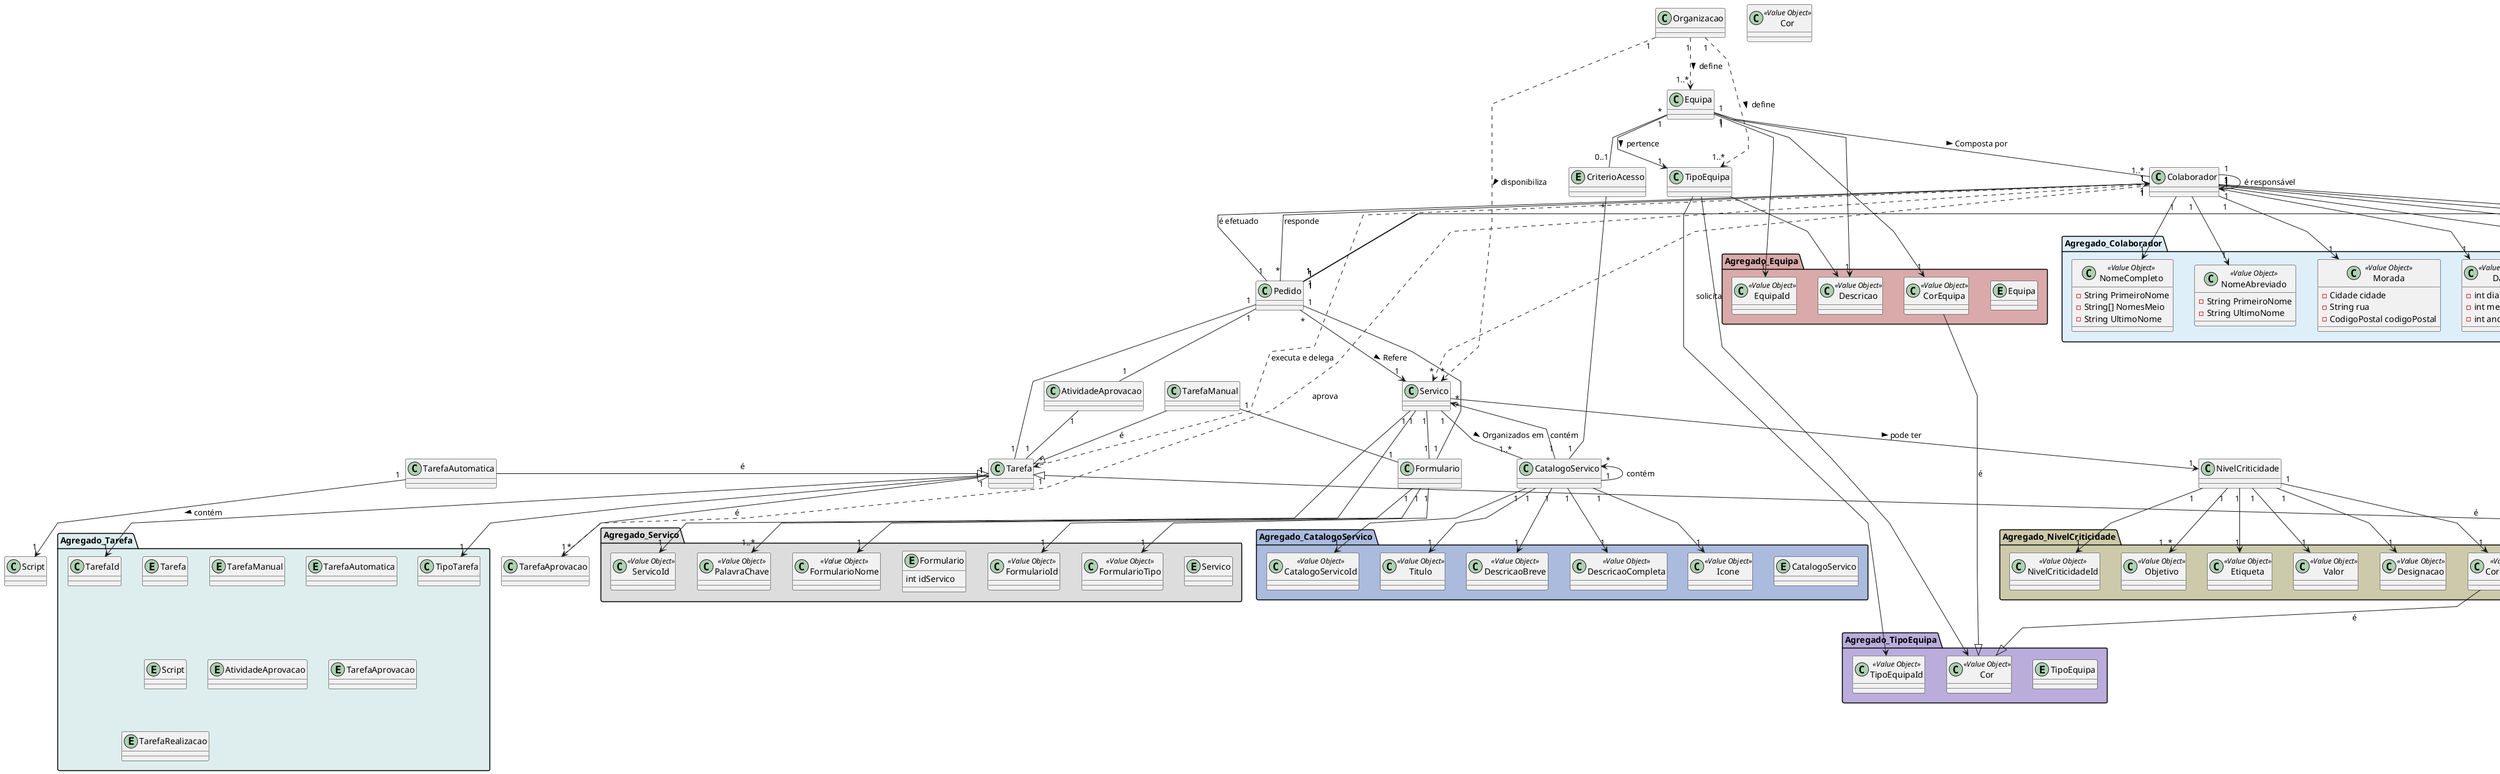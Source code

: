
/* Este modelo de domínio deve respeitar DDD */
@startuml
skinparam linetype polyline
'left to right direction


namespace Agregado_Servico #DDDDDD{
entity Servico{
}
class ServicoId <<Value Object>>{}
class PalavraChave <<Value Object>>{}

.Servico "1" --> "1" ServicoId
.Servico "1" --> "1..*" PalavraChave


entity Formulario{
 int idServico
 }

class FormularioNome <<Value Object>>{}

class FormularioId <<Value Object>>{}

class FormularioTipo <<Value Object>>{}

.Formulario "1" --> "1" FormularioNome
.Formulario "1" --> "1" FormularioId
.Formulario "1" --> "1" FormularioTipo
.Servico "1" -- "1..*" .CatalogoServico : > Organizados em
.Servico "1" -- "1" .Formulario
}

namespace Agregado_Tarefa #DEEEEE{
entity Tarefa{}

entity TarefaManual{}

entity TarefaAutomatica{}

entity Script{}

entity AtividadeAprovacao{}

entity TarefaAprovacao{}

entity TarefaRealizacao{}

.AtividadeAprovacao "1" -- "1" .Tarefa
.TarefaAutomatica "1" --> "1" .Script : contém >

.TarefaAutomatica -|> .Tarefa : é
.TarefaManual --|> .Tarefa : é

.Pedido "1" --- "1" .Tarefa

.Tarefa "1" --> "1" TipoTarefa
.Tarefa "1" -> "1" TarefaId
.Tarefa "1" <|-- "1" .TarefaAprovacao : é
.Tarefa "1" <|-- "1" .TarefaRealizacao : é
}

namespace Agregado_Equipa #DAAAAA{

entity Equipa {
}

class EquipaId <<Value Object>>{}
class CorEquipa <<Value Object>>{}
class Descricao <<Value Object>>{}

.Equipa "1" --> "1"  CorEquipa
.Equipa "1" --> "1" EquipaId
.Equipa "1" --> "1" Descricao
}

namespace Agregado_Pedido #BADDDD{
entity Pedido{}

class Urgencia <<Value Object>>{}
class Estado <<Value Object>>{}
class DataLimiteResolucao <<Value Object>>{}
class FicheiroAnexado <<Value Object>>{}
class PedidoId <<Value Object>>{}
class Prioridade <<Value Object>>{}
class Feedback <<Value Object>>{}

.Pedido "1" -> "1" Urgencia
.Pedido "1" -> "1" Estado
.Pedido "1" -> "1" DataLimiteResolucao
.Pedido "1" -> "0..*" FicheiroAnexado
.Pedido "1" -> "1" PedidoId
.Pedido "1" -> "1" Prioridade
.Pedido "1" -> "1" Feedback

}

namespace Agregado_Colaborador #DEEFFA {
entity Colaborador{
}

class NomeCompleto <<Value Object>>{
 -String PrimeiroNome
 -String[] NomesMeio
 -String UltimoNome
 }

class NomeAbreviado <<Value Object>>{
 -String PrimeiroNome
 -String UltimoNome
}

class Morada <<Value Object>>{
 -Cidade cidade
 -String rua
 -CodigoPostal codigoPostal
}

class Data <<Value Object>>{
 -int dia
 -int mes
 -int ano
}

class NumeroMecanografico <<Value Object>>{}
class Contacto <<Value Object>>{}
Class Funcao <<Value Object>>{}
Class CodigoEquipa <<Value Object>>{}

    .Equipa "1" -- "1..*" .Colaborador : "Composta por >"
    .Colaborador "1" --> "1" NomeCompleto
    .Colaborador "1" --> "1" NomeAbreviado
    .Colaborador "1" --> "1" Morada
    .Colaborador "1" --> "1" Data
    .Colaborador "1" --> "1" NumeroMecanografico
    .Colaborador "1" --> "1" Contacto
    .Colaborador "1" --> "1" Funcao
    .Colaborador "1" --> "1" CodigoEquipa
}

namespace Agregado_CatalogoServico #AABBDD{

entity CatalogoServico{
}

class CatalogoServicoId <<Value Object>>{}
class Titulo <<Value Object>>{}
class DescricaoBreve <<Value Object>>{}
class DescricaoCompleta <<Value Object>>{}
class Icone <<Value Object>>{}

.CatalogoServico "1" --> "1" CatalogoServicoId
.CatalogoServico "1" --> "1" Titulo
.CatalogoServico "1" --> "1" DescricaoBreve
.CatalogoServico "1" --> "1" DescricaoCompleta
.CatalogoServico "1" --> "1" Icone

}


namespace Agregado_TipoEquipa #BAADDC{
entity TipoEquipa{
}
class TipoEquipaId <<Value Object>>{}
class Cor <<Value Object>>{}

.TipoEquipa --> TipoEquipaId
.TipoEquipa --> Cor
.TipoEquipa --> Agregado_Equipa.Descricao
}


namespace Agregado_NivelCriticidade #CCCAAA{
entity NivelCriticidade{}
class NivelCriticidadeId <<Value Object>>{}
class Objetivo <<Value Object>>{}
class Etiqueta <<Value Object>>{}
class Valor <<Value Object>>{}
class Designacao <<Value Object>>{}
class CorCriticidade <<Value Object>>{}

.NivelCriticidade "1" --> "1" NivelCriticidadeId
.NivelCriticidade "1" --> "1..*" Objetivo
.NivelCriticidade "1" --> "1" Etiqueta
.NivelCriticidade "1" --> "1" Valor
.NivelCriticidade "1" --> "1" Designacao
.NivelCriticidade "1" --> "1" CorCriticidade
}

entity CriterioAcesso{}



.Equipa "1" --> "1" .TipoEquipa : pertence >
.Equipa "*" -- "0..1" .CriterioAcesso
.CriterioAcesso "*" -- "1" .CatalogoServico

.Pedido "1" -- "1" .AtividadeAprovacao


.TarefaManual "1" -- "1" .Formulario
Organizacao "1" ..> "*" .Servico : disponibiliza >
Organizacao "1" ..> "1..*" .Equipa : define >
Organizacao "1" ..> "1..*" .TipoEquipa : define >

.CatalogoServico "*" <-- "1" .CatalogoServico : contém
.Servico "*" <-- "1" .CatalogoServico : contém
.Servico "*" --> "1" .NivelCriticidade : pode ter >
.Pedido "1" -- "1" .Formulario
.Pedido "*" --> "1" .Servico : Refere >

.Colaborador "1" --> "1" .Colaborador : é responsável
.Colaborador "1" <-- "1" .Pedido : é efetuado
.Colaborador "1" <-- "*" .Pedido : responde
.Colaborador "1" ..> "*" .Servico : solicita
.Colaborador "1" ..> "*" .Tarefa : executa e delega
.Colaborador "1" ..> "*" .TarefaAprovacao : aprova

Agregado_Equipa.CorEquipa --|> Cor : é
Agregado_NivelCriticidade.CorCriticidade --|> Cor : é

class Organizacao{}
class Cor<<Value Object>>{}

@enduml